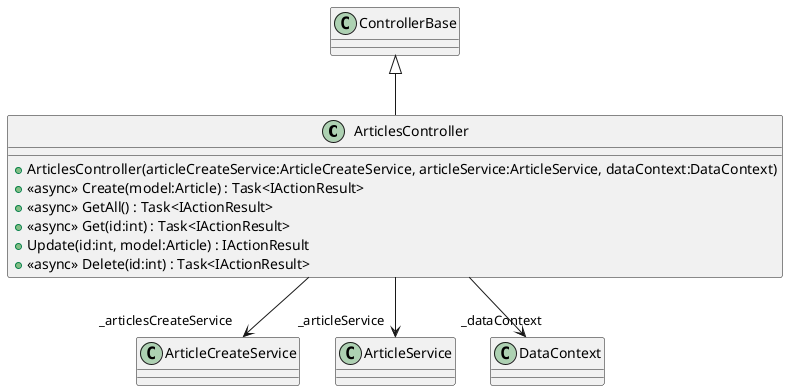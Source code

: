 @startuml
class ArticlesController {
    + ArticlesController(articleCreateService:ArticleCreateService, articleService:ArticleService, dataContext:DataContext)
    + <<async>> Create(model:Article) : Task<IActionResult>
    + <<async>> GetAll() : Task<IActionResult>
    + <<async>> Get(id:int) : Task<IActionResult>
    + Update(id:int, model:Article) : IActionResult
    + <<async>> Delete(id:int) : Task<IActionResult>
}
ControllerBase <|-- ArticlesController
ArticlesController --> "_articlesCreateService" ArticleCreateService
ArticlesController --> "_articleService" ArticleService
ArticlesController --> "_dataContext" DataContext
@enduml
